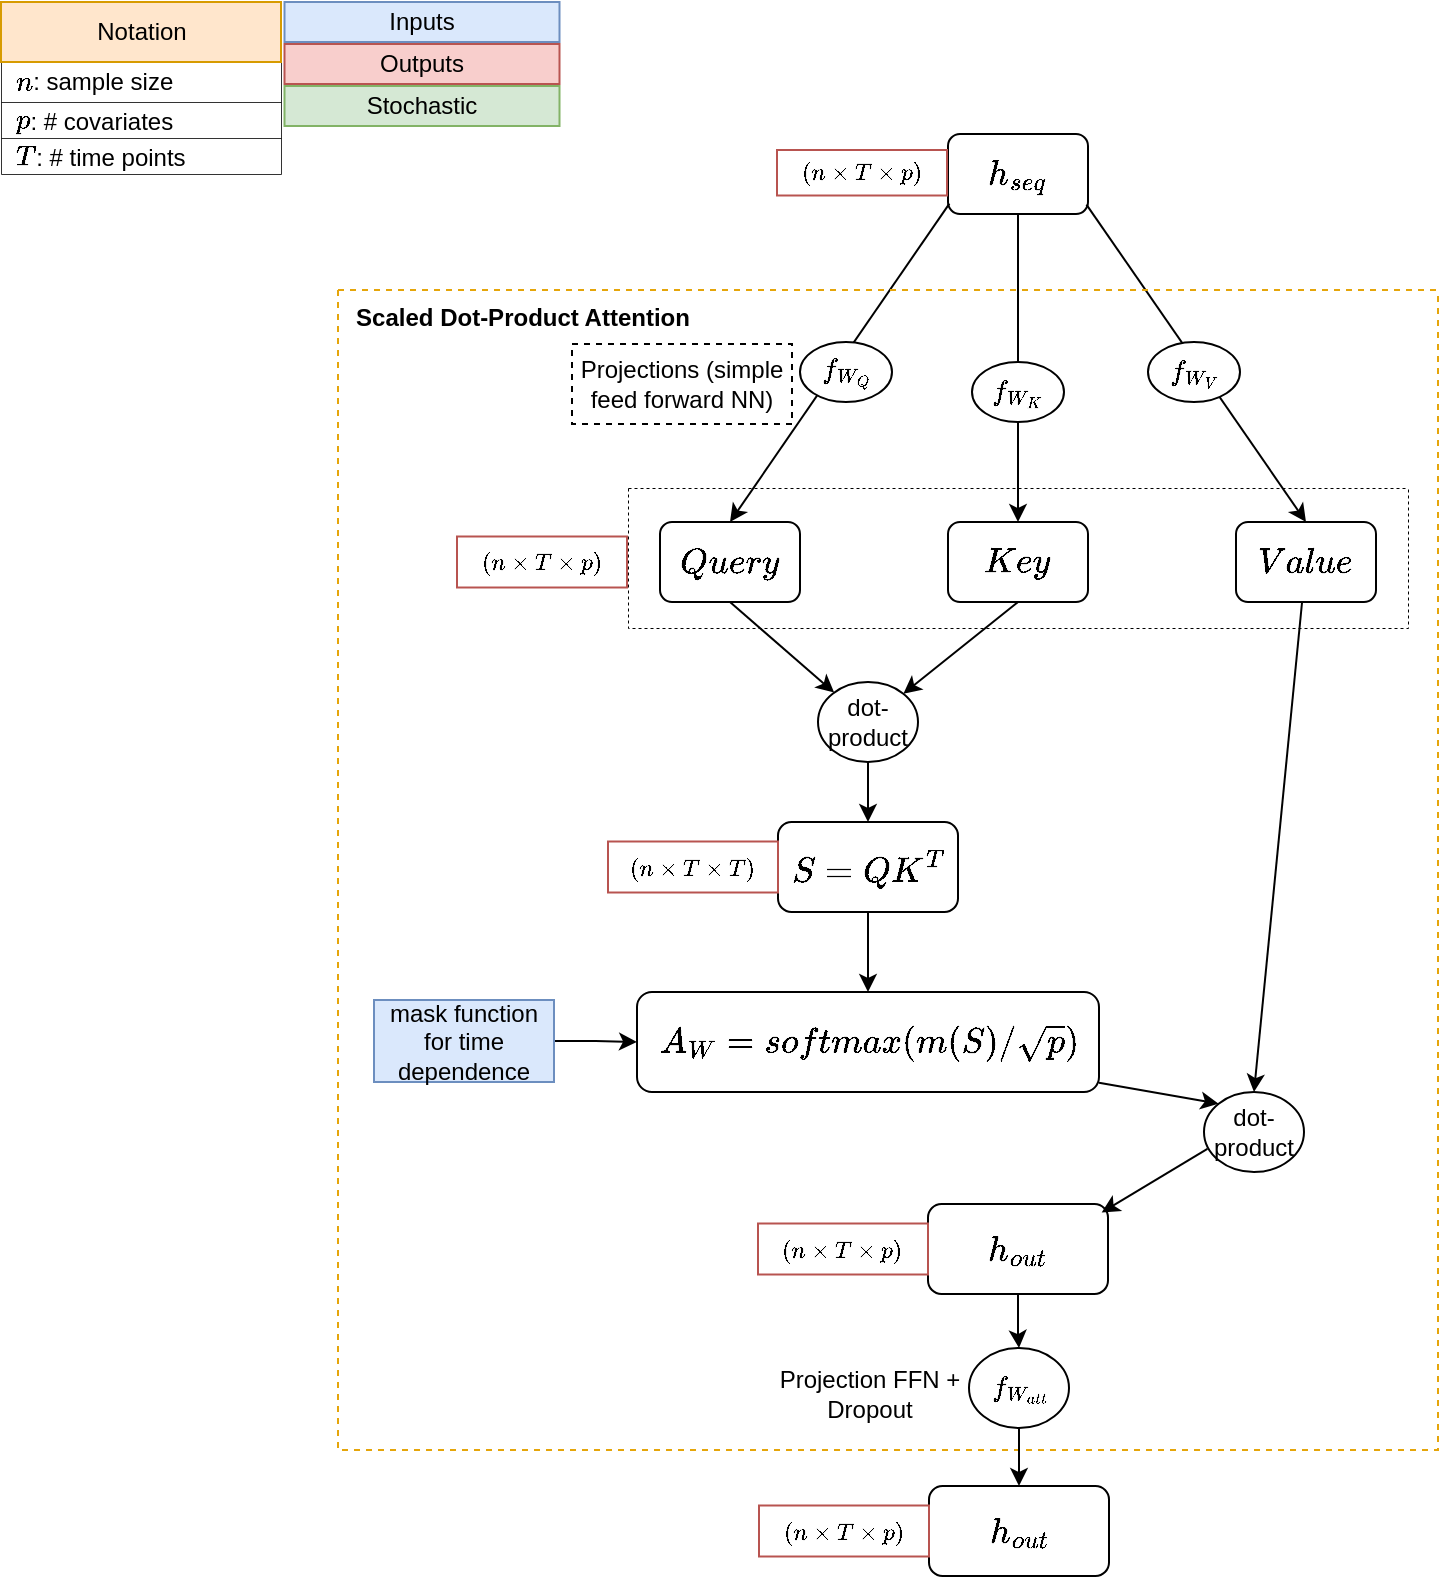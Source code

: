 <mxfile version="28.1.2" pages="2">
  <diagram name="Page-1" id="qyKOhX7wKubJx3A1yhwW">
    <mxGraphModel dx="665" dy="403" grid="1" gridSize="10" guides="1" tooltips="1" connect="1" arrows="1" fold="1" page="1" pageScale="1" pageWidth="827" pageHeight="1169" math="1" shadow="0">
      <root>
        <mxCell id="0" />
        <mxCell id="1" parent="0" />
        <mxCell id="gshfcQeMo9viiWqzpoU_-25" value="" style="shape=table;startSize=0;container=1;collapsible=0;childLayout=tableLayout;fontSize=11;fillColor=none;strokeColor=default;perimeterSpacing=0;strokeWidth=0.5;opacity=80;" parent="1" vertex="1">
          <mxGeometry x="12.5" y="79" width="140" height="56" as="geometry" />
        </mxCell>
        <mxCell id="gshfcQeMo9viiWqzpoU_-26" value="" style="shape=tableRow;horizontal=0;startSize=0;swimlaneHead=0;swimlaneBody=0;strokeColor=inherit;top=0;left=0;bottom=0;right=0;collapsible=0;dropTarget=0;fillColor=none;points=[[0,0.5],[1,0.5]];portConstraint=eastwest;fontSize=16;" parent="gshfcQeMo9viiWqzpoU_-25" vertex="1">
          <mxGeometry width="140" height="20" as="geometry" />
        </mxCell>
        <mxCell id="gshfcQeMo9viiWqzpoU_-27" value="\(n\): sample size" style="shape=partialRectangle;html=1;whiteSpace=wrap;connectable=0;strokeColor=inherit;overflow=hidden;fillColor=none;top=0;left=0;bottom=0;right=0;pointerEvents=1;fontSize=12;align=left;spacingLeft=5;" parent="gshfcQeMo9viiWqzpoU_-26" vertex="1">
          <mxGeometry width="140" height="20" as="geometry">
            <mxRectangle width="140" height="20" as="alternateBounds" />
          </mxGeometry>
        </mxCell>
        <mxCell id="gshfcQeMo9viiWqzpoU_-28" value="" style="shape=tableRow;horizontal=0;startSize=0;swimlaneHead=0;swimlaneBody=0;strokeColor=inherit;top=0;left=0;bottom=0;right=0;collapsible=0;dropTarget=0;fillColor=none;points=[[0,0.5],[1,0.5]];portConstraint=eastwest;fontSize=16;" parent="gshfcQeMo9viiWqzpoU_-25" vertex="1">
          <mxGeometry y="20" width="140" height="18" as="geometry" />
        </mxCell>
        <mxCell id="gshfcQeMo9viiWqzpoU_-29" value="\(p\): # covariates" style="shape=partialRectangle;html=1;whiteSpace=wrap;connectable=0;strokeColor=inherit;overflow=hidden;fillColor=none;top=0;left=0;bottom=0;right=0;pointerEvents=1;fontSize=12;align=left;spacingLeft=5;" parent="gshfcQeMo9viiWqzpoU_-28" vertex="1">
          <mxGeometry width="140" height="18" as="geometry">
            <mxRectangle width="140" height="18" as="alternateBounds" />
          </mxGeometry>
        </mxCell>
        <mxCell id="gshfcQeMo9viiWqzpoU_-48" style="shape=tableRow;horizontal=0;startSize=0;swimlaneHead=0;swimlaneBody=0;strokeColor=inherit;top=0;left=0;bottom=0;right=0;collapsible=0;dropTarget=0;fillColor=none;points=[[0,0.5],[1,0.5]];portConstraint=eastwest;fontSize=16;" parent="gshfcQeMo9viiWqzpoU_-25" vertex="1">
          <mxGeometry y="38" width="140" height="18" as="geometry" />
        </mxCell>
        <mxCell id="gshfcQeMo9viiWqzpoU_-49" value="\(T\): # time points" style="shape=partialRectangle;html=1;whiteSpace=wrap;connectable=0;strokeColor=inherit;overflow=hidden;fillColor=none;top=0;left=0;bottom=0;right=0;pointerEvents=1;fontSize=12;align=left;spacingLeft=5;" parent="gshfcQeMo9viiWqzpoU_-48" vertex="1">
          <mxGeometry width="140" height="18" as="geometry">
            <mxRectangle width="140" height="18" as="alternateBounds" />
          </mxGeometry>
        </mxCell>
        <mxCell id="gshfcQeMo9viiWqzpoU_-34" value="Notation" style="text;html=1;align=center;verticalAlign=middle;whiteSpace=wrap;rounded=0;fillColor=#ffe6cc;strokeColor=#d79b00;" parent="1" vertex="1">
          <mxGeometry x="12.5" y="49" width="140" height="30" as="geometry" />
        </mxCell>
        <mxCell id="kir_VGYGd0OHTudOm7uo-4" value="&lt;div&gt;$$h_{seq}$$&lt;/div&gt;" style="rounded=1;whiteSpace=wrap;html=1;fontSize=15;" parent="1" vertex="1">
          <mxGeometry x="486" y="115" width="70" height="40" as="geometry" />
        </mxCell>
        <mxCell id="kir_VGYGd0OHTudOm7uo-14" value="$$Query$$" style="rounded=1;whiteSpace=wrap;html=1;fontSize=15;" parent="1" vertex="1">
          <mxGeometry x="342" y="309" width="70" height="40" as="geometry" />
        </mxCell>
        <mxCell id="kir_VGYGd0OHTudOm7uo-15" value="$$Value$$" style="rounded=1;whiteSpace=wrap;html=1;fontSize=15;" parent="1" vertex="1">
          <mxGeometry x="630" y="309" width="70" height="40" as="geometry" />
        </mxCell>
        <mxCell id="kir_VGYGd0OHTudOm7uo-16" value="$$Key$$" style="rounded=1;whiteSpace=wrap;html=1;fontSize=15;" parent="1" vertex="1">
          <mxGeometry x="486" y="309" width="70" height="40" as="geometry" />
        </mxCell>
        <mxCell id="kir_VGYGd0OHTudOm7uo-18" value="" style="endArrow=classic;html=1;rounded=0;exitX=0.01;exitY=0.87;exitDx=0;exitDy=0;exitPerimeter=0;entryX=0.5;entryY=0;entryDx=0;entryDy=0;" parent="1" source="kir_VGYGd0OHTudOm7uo-4" target="kir_VGYGd0OHTudOm7uo-14" edge="1">
          <mxGeometry width="50" height="50" relative="1" as="geometry">
            <mxPoint x="471" y="289" as="sourcePoint" />
            <mxPoint x="521" y="239" as="targetPoint" />
          </mxGeometry>
        </mxCell>
        <mxCell id="kir_VGYGd0OHTudOm7uo-19" value="" style="endArrow=classic;html=1;rounded=0;entryX=0.5;entryY=0;entryDx=0;entryDy=0;exitX=0.989;exitY=0.882;exitDx=0;exitDy=0;exitPerimeter=0;" parent="1" source="kir_VGYGd0OHTudOm7uo-4" target="kir_VGYGd0OHTudOm7uo-15" edge="1">
          <mxGeometry width="50" height="50" relative="1" as="geometry">
            <mxPoint x="671" y="229" as="sourcePoint" />
            <mxPoint x="561" y="354" as="targetPoint" />
          </mxGeometry>
        </mxCell>
        <mxCell id="kir_VGYGd0OHTudOm7uo-20" value="" style="endArrow=classic;html=1;rounded=0;entryX=0.5;entryY=0;entryDx=0;entryDy=0;" parent="1" source="kir_VGYGd0OHTudOm7uo-4" target="kir_VGYGd0OHTudOm7uo-16" edge="1">
          <mxGeometry width="50" height="50" relative="1" as="geometry">
            <mxPoint x="681" y="229" as="sourcePoint" />
            <mxPoint x="571" y="354" as="targetPoint" />
          </mxGeometry>
        </mxCell>
        <mxCell id="kir_VGYGd0OHTudOm7uo-21" value="$$f_{W_Q}$$" style="ellipse;whiteSpace=wrap;html=1;" parent="1" vertex="1">
          <mxGeometry x="412" y="219" width="46" height="30" as="geometry" />
        </mxCell>
        <mxCell id="kir_VGYGd0OHTudOm7uo-22" value="$$f_{W_K}$$" style="ellipse;whiteSpace=wrap;html=1;" parent="1" vertex="1">
          <mxGeometry x="498" y="229" width="46" height="30" as="geometry" />
        </mxCell>
        <mxCell id="kir_VGYGd0OHTudOm7uo-23" value="$$f_{W_V}$$" style="ellipse;whiteSpace=wrap;html=1;" parent="1" vertex="1">
          <mxGeometry x="586" y="219" width="46" height="30" as="geometry" />
        </mxCell>
        <mxCell id="kir_VGYGd0OHTudOm7uo-26" value="Projections (simple feed forward NN)" style="text;html=1;align=center;verticalAlign=middle;whiteSpace=wrap;rounded=0;dashed=1;strokeColor=default;" parent="1" vertex="1">
          <mxGeometry x="298" y="220" width="110" height="40" as="geometry" />
        </mxCell>
        <mxCell id="kir_VGYGd0OHTudOm7uo-27" value="$$(n \times T \times&amp;nbsp;p)$$" style="text;html=1;align=center;verticalAlign=middle;whiteSpace=wrap;rounded=0;fillColor=none;strokeColor=#b85450;gradientColor=none;fillStyle=auto;shadow=0;fontSize=10;" parent="1" vertex="1">
          <mxGeometry x="240.5" y="316.25" width="85" height="25.5" as="geometry" />
        </mxCell>
        <mxCell id="kir_VGYGd0OHTudOm7uo-28" value="" style="swimlane;startSize=0;dashed=1;strokeWidth=0.5;" parent="1" vertex="1">
          <mxGeometry x="326" y="292" width="390" height="70" as="geometry" />
        </mxCell>
        <mxCell id="kir_VGYGd0OHTudOm7uo-39" value="" style="edgeStyle=orthogonalEdgeStyle;rounded=0;orthogonalLoop=1;jettySize=auto;html=1;" parent="1" source="kir_VGYGd0OHTudOm7uo-29" target="kir_VGYGd0OHTudOm7uo-38" edge="1">
          <mxGeometry relative="1" as="geometry" />
        </mxCell>
        <mxCell id="kir_VGYGd0OHTudOm7uo-29" value="$$S = QK^T$$" style="rounded=1;whiteSpace=wrap;html=1;fontSize=15;" parent="1" vertex="1">
          <mxGeometry x="401" y="459" width="90" height="45" as="geometry" />
        </mxCell>
        <mxCell id="kir_VGYGd0OHTudOm7uo-30" value="" style="endArrow=classic;html=1;rounded=0;exitX=0.5;exitY=1;exitDx=0;exitDy=0;" parent="1" source="kir_VGYGd0OHTudOm7uo-14" target="kir_VGYGd0OHTudOm7uo-31" edge="1">
          <mxGeometry width="50" height="50" relative="1" as="geometry">
            <mxPoint x="551" y="499" as="sourcePoint" />
            <mxPoint x="601" y="449" as="targetPoint" />
          </mxGeometry>
        </mxCell>
        <mxCell id="kir_VGYGd0OHTudOm7uo-34" value="" style="edgeStyle=orthogonalEdgeStyle;rounded=0;orthogonalLoop=1;jettySize=auto;html=1;" parent="1" source="kir_VGYGd0OHTudOm7uo-31" target="kir_VGYGd0OHTudOm7uo-29" edge="1">
          <mxGeometry relative="1" as="geometry" />
        </mxCell>
        <mxCell id="kir_VGYGd0OHTudOm7uo-31" value="dot-product" style="ellipse;whiteSpace=wrap;html=1;" parent="1" vertex="1">
          <mxGeometry x="421" y="389" width="50" height="40" as="geometry" />
        </mxCell>
        <mxCell id="kir_VGYGd0OHTudOm7uo-32" value="" style="endArrow=classic;html=1;rounded=0;exitX=0.5;exitY=1;exitDx=0;exitDy=0;" parent="1" source="kir_VGYGd0OHTudOm7uo-16" target="kir_VGYGd0OHTudOm7uo-31" edge="1">
          <mxGeometry width="50" height="50" relative="1" as="geometry">
            <mxPoint x="481" y="409" as="sourcePoint" />
            <mxPoint x="533" y="454" as="targetPoint" />
          </mxGeometry>
        </mxCell>
        <mxCell id="kir_VGYGd0OHTudOm7uo-35" value="$$(n \times T \times T)$$" style="text;html=1;align=center;verticalAlign=middle;whiteSpace=wrap;rounded=0;fillColor=none;strokeColor=#b85450;gradientColor=none;fillStyle=auto;shadow=0;fontSize=10;" parent="1" vertex="1">
          <mxGeometry x="316" y="468.75" width="85" height="25.5" as="geometry" />
        </mxCell>
        <mxCell id="kir_VGYGd0OHTudOm7uo-38" value="$$A_W = softmax(m(S) / \sqrt p)$$" style="rounded=1;whiteSpace=wrap;html=1;fontSize=15;" parent="1" vertex="1">
          <mxGeometry x="330.5" y="544" width="231" height="50" as="geometry" />
        </mxCell>
        <mxCell id="kir_VGYGd0OHTudOm7uo-41" value="" style="edgeStyle=orthogonalEdgeStyle;rounded=0;orthogonalLoop=1;jettySize=auto;html=1;" parent="1" source="kir_VGYGd0OHTudOm7uo-40" target="kir_VGYGd0OHTudOm7uo-38" edge="1">
          <mxGeometry relative="1" as="geometry" />
        </mxCell>
        <mxCell id="kir_VGYGd0OHTudOm7uo-40" value="&lt;div&gt;mask function for time dependence&lt;/div&gt;" style="rounded=0;whiteSpace=wrap;html=1;fillColor=#dae8fc;strokeColor=#6c8ebf;" parent="1" vertex="1">
          <mxGeometry x="199" y="548" width="90" height="41" as="geometry" />
        </mxCell>
        <mxCell id="kir_VGYGd0OHTudOm7uo-42" value="dot-product" style="ellipse;whiteSpace=wrap;html=1;" parent="1" vertex="1">
          <mxGeometry x="614" y="594" width="50" height="40" as="geometry" />
        </mxCell>
        <mxCell id="SKo15fLE6GQcyllnIHAm-31" value="" style="edgeStyle=orthogonalEdgeStyle;rounded=0;orthogonalLoop=1;jettySize=auto;html=1;entryX=0.5;entryY=0;entryDx=0;entryDy=0;" parent="1" source="kir_VGYGd0OHTudOm7uo-43" target="SKo15fLE6GQcyllnIHAm-29" edge="1">
          <mxGeometry relative="1" as="geometry" />
        </mxCell>
        <mxCell id="kir_VGYGd0OHTudOm7uo-43" value="$$h_{out}$$" style="rounded=1;whiteSpace=wrap;html=1;fontSize=15;" parent="1" vertex="1">
          <mxGeometry x="476" y="650" width="90" height="45" as="geometry" />
        </mxCell>
        <mxCell id="kir_VGYGd0OHTudOm7uo-44" value="" style="endArrow=classic;html=1;rounded=0;exitX=0.034;exitY=0.71;exitDx=0;exitDy=0;entryX=0.965;entryY=0.095;entryDx=0;entryDy=0;entryPerimeter=0;exitPerimeter=0;" parent="1" source="kir_VGYGd0OHTudOm7uo-42" target="kir_VGYGd0OHTudOm7uo-43" edge="1">
          <mxGeometry width="50" height="50" relative="1" as="geometry">
            <mxPoint x="621" y="745" as="sourcePoint" />
            <mxPoint x="671" y="695" as="targetPoint" />
          </mxGeometry>
        </mxCell>
        <mxCell id="kir_VGYGd0OHTudOm7uo-45" value="" style="endArrow=classic;html=1;rounded=0;entryX=0;entryY=0;entryDx=0;entryDy=0;" parent="1" source="kir_VGYGd0OHTudOm7uo-38" target="kir_VGYGd0OHTudOm7uo-42" edge="1">
          <mxGeometry width="50" height="50" relative="1" as="geometry">
            <mxPoint x="702" y="649" as="sourcePoint" />
            <mxPoint x="651" y="689" as="targetPoint" />
          </mxGeometry>
        </mxCell>
        <mxCell id="kir_VGYGd0OHTudOm7uo-46" value="" style="endArrow=classic;html=1;rounded=0;entryX=0.5;entryY=0;entryDx=0;entryDy=0;" parent="1" source="kir_VGYGd0OHTudOm7uo-15" target="kir_VGYGd0OHTudOm7uo-42" edge="1">
          <mxGeometry width="50" height="50" relative="1" as="geometry">
            <mxPoint x="742" y="469" as="sourcePoint" />
            <mxPoint x="691" y="509" as="targetPoint" />
          </mxGeometry>
        </mxCell>
        <mxCell id="kir_VGYGd0OHTudOm7uo-47" value="$$(n \times T \times&amp;nbsp;p)$$" style="text;html=1;align=center;verticalAlign=middle;whiteSpace=wrap;rounded=0;fillColor=none;strokeColor=#b85450;gradientColor=none;fillStyle=auto;shadow=0;fontSize=10;" parent="1" vertex="1">
          <mxGeometry x="391" y="659.75" width="85" height="25.5" as="geometry" />
        </mxCell>
        <mxCell id="kir_VGYGd0OHTudOm7uo-56" value="" style="swimlane;startSize=0;dashed=1;strokeColor=light-dark(#e5a50a, #ededed);container=0;" parent="1" vertex="1">
          <mxGeometry x="181" y="193" width="550" height="580" as="geometry">
            <mxRectangle x="40" y="960" width="50" height="40" as="alternateBounds" />
          </mxGeometry>
        </mxCell>
        <mxCell id="kir_VGYGd0OHTudOm7uo-57" value="&lt;b&gt;Scaled Dot-Product Attention&lt;/b&gt;" style="text;html=1;align=center;verticalAlign=middle;whiteSpace=wrap;rounded=0;" parent="kir_VGYGd0OHTudOm7uo-56" vertex="1">
          <mxGeometry y="-1" width="185" height="30" as="geometry" />
        </mxCell>
        <mxCell id="SKo15fLE6GQcyllnIHAm-24" value="Inputs" style="rounded=0;whiteSpace=wrap;html=1;fillColor=#dae8fc;strokeColor=#6c8ebf;" parent="1" vertex="1">
          <mxGeometry x="154.25" y="49" width="137.5" height="20" as="geometry" />
        </mxCell>
        <mxCell id="SKo15fLE6GQcyllnIHAm-26" value="&lt;div&gt;Outputs&lt;/div&gt;" style="rounded=0;whiteSpace=wrap;html=1;fillColor=#f8cecc;strokeColor=#b85450;" parent="1" vertex="1">
          <mxGeometry x="154.25" y="70" width="137.5" height="20" as="geometry" />
        </mxCell>
        <mxCell id="SKo15fLE6GQcyllnIHAm-27" value="Stochastic" style="rounded=0;whiteSpace=wrap;html=1;fillColor=#d5e8d4;strokeColor=#82b366;" parent="1" vertex="1">
          <mxGeometry x="154.25" y="91" width="137.5" height="20" as="geometry" />
        </mxCell>
        <mxCell id="SKo15fLE6GQcyllnIHAm-34" value="" style="edgeStyle=orthogonalEdgeStyle;rounded=0;orthogonalLoop=1;jettySize=auto;html=1;" parent="1" source="SKo15fLE6GQcyllnIHAm-29" target="SKo15fLE6GQcyllnIHAm-32" edge="1">
          <mxGeometry relative="1" as="geometry" />
        </mxCell>
        <mxCell id="SKo15fLE6GQcyllnIHAm-29" value="$$f_{W_{att}}$$" style="ellipse;whiteSpace=wrap;html=1;" parent="1" vertex="1">
          <mxGeometry x="496.5" y="722" width="50" height="40" as="geometry" />
        </mxCell>
        <mxCell id="SKo15fLE6GQcyllnIHAm-30" value="Projection FFN + Dropout" style="text;html=1;align=center;verticalAlign=middle;whiteSpace=wrap;rounded=0;" parent="1" vertex="1">
          <mxGeometry x="396.5" y="730" width="100" height="30" as="geometry" />
        </mxCell>
        <mxCell id="SKo15fLE6GQcyllnIHAm-32" value="$$h_{out}$$" style="rounded=1;whiteSpace=wrap;html=1;fontSize=15;" parent="1" vertex="1">
          <mxGeometry x="476.5" y="791" width="90" height="45" as="geometry" />
        </mxCell>
        <mxCell id="SKo15fLE6GQcyllnIHAm-33" value="$$(n \times T \times&amp;nbsp;p)$$" style="text;html=1;align=center;verticalAlign=middle;whiteSpace=wrap;rounded=0;fillColor=none;strokeColor=#b85450;gradientColor=none;fillStyle=auto;shadow=0;fontSize=10;" parent="1" vertex="1">
          <mxGeometry x="391.5" y="800.75" width="85" height="25.5" as="geometry" />
        </mxCell>
        <mxCell id="kir_VGYGd0OHTudOm7uo-9" value="$$(n \times T \times p)$$" style="text;html=1;align=center;verticalAlign=middle;whiteSpace=wrap;rounded=0;fillColor=none;strokeColor=#b85450;gradientColor=none;fillStyle=auto;shadow=0;fontSize=10;" parent="1" vertex="1">
          <mxGeometry x="400.5" y="123" width="85" height="22.75" as="geometry" />
        </mxCell>
      </root>
    </mxGraphModel>
  </diagram>
  <diagram id="ePtbMaemszxgn41MYKDM" name="Page-2">
    <mxGraphModel grid="1" page="1" gridSize="10" guides="1" tooltips="1" connect="1" arrows="1" fold="1" pageScale="1" pageWidth="827" pageHeight="1169" math="0" shadow="0">
      <root>
        <mxCell id="0" />
        <mxCell id="1" parent="0" />
      </root>
    </mxGraphModel>
  </diagram>
</mxfile>
